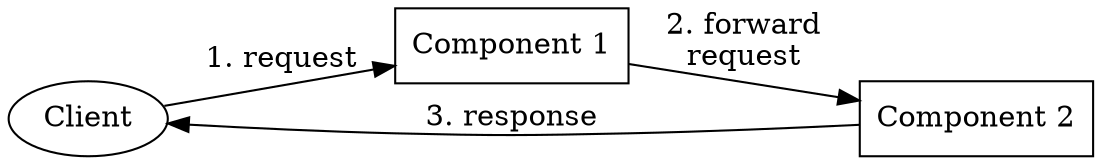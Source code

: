 digraph Forward {
	rankdir = LR
	margin = 0

	{ Client; rank = min }
	Server [ shape = box, label = "Component 1" ]
	Component [ shape = box, label = "Component 2" ]

	Client -> Server [ label = "1. request" ]
	Server -> Component [ label = "2. forward\nrequest" ]
	Component -> Client [ label = "3. response" ]
}

